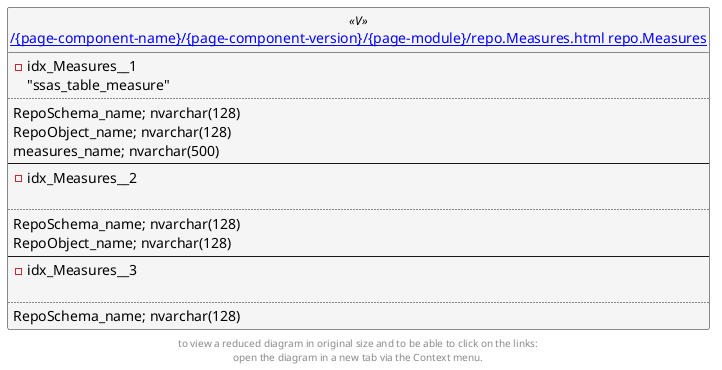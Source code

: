 @startuml
left to right direction
'top to bottom direction
hide circle
'avoide "." issues:
set namespaceSeparator none


skinparam class {
  BackgroundColor White
  BackgroundColor<<FN>> Yellow
  BackgroundColor<<FS>> Yellow
  BackgroundColor<<FT>> LightGray
  BackgroundColor<<IF>> Yellow
  BackgroundColor<<IS>> Yellow
  BackgroundColor<<P>> Aqua
  BackgroundColor<<PC>> Aqua
  BackgroundColor<<SN>> Yellow
  BackgroundColor<<SO>> SlateBlue
  BackgroundColor<<TF>> LightGray
  BackgroundColor<<TR>> Tomato
  BackgroundColor<<U>> White
  BackgroundColor<<V>> WhiteSmoke
  BackgroundColor<<X>> Aqua
}


entity "[[{site-url}/{page-component-name}/{page-component-version}/{page-module}/repo.Measures.html repo.Measures]]" as repo.Measures << V >> {
- idx_Measures__1
"ssas_table_measure"
..
RepoSchema_name; nvarchar(128)
RepoObject_name; nvarchar(128)
measures_name; nvarchar(500)
--
- idx_Measures__2

..
RepoSchema_name; nvarchar(128)
RepoObject_name; nvarchar(128)
--
- idx_Measures__3

..
RepoSchema_name; nvarchar(128)
}


footer
to view a reduced diagram in original size and to be able to click on the links:
open the diagram in a new tab via the Context menu.
end footer

@enduml

